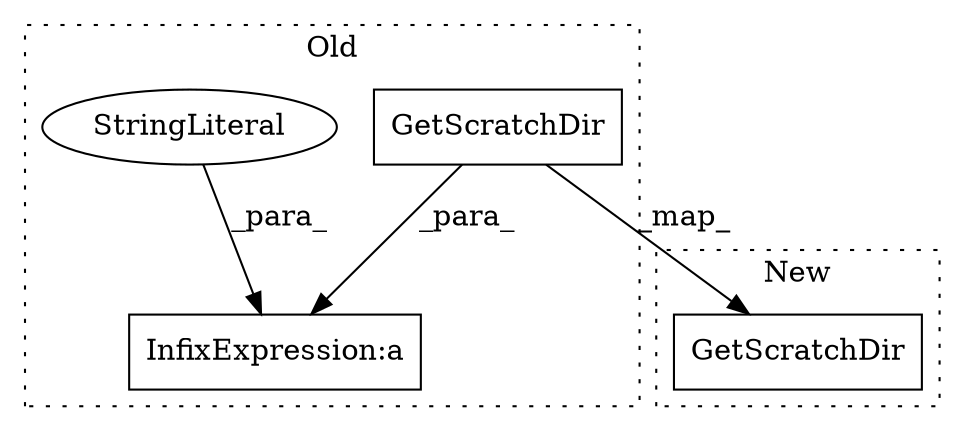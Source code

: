 digraph G {
subgraph cluster0 {
1 [label="GetScratchDir" a="32" s="3129" l="15" shape="box"];
3 [label="InfixExpression:a" a="27" s="3118" l="8" shape="box"];
4 [label="StringLiteral" a="45" s="3096" l="22" shape="ellipse"];
label = "Old";
style="dotted";
}
subgraph cluster1 {
2 [label="GetScratchDir" a="32" s="7153" l="15" shape="box"];
label = "New";
style="dotted";
}
1 -> 2 [label="_map_"];
1 -> 3 [label="_para_"];
4 -> 3 [label="_para_"];
}